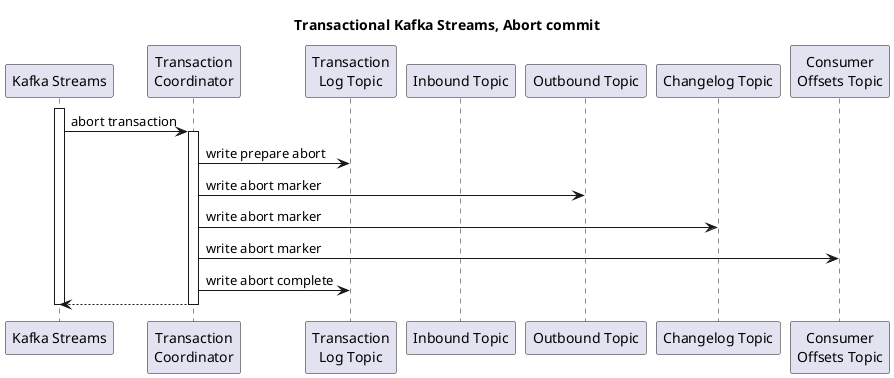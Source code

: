 @startuml

participant kstreams as "Kafka Streams"
participant tcoordinator as "Transaction\nCoordinator"
participant tlogtopic as "Transaction\nLog Topic"
participant intopic as "Inbound Topic"
participant outtopic as "Outbound Topic"
participant changetopic as "Changelog Topic"
participant offsettopic as "Consumer\nOffsets Topic"

title Transactional Kafka Streams, Abort commit

activate kstreams
kstreams -> tcoordinator : abort transaction
activate tcoordinator
tcoordinator -> tlogtopic : write prepare abort
tcoordinator -> outtopic : write abort marker
tcoordinator -> changetopic : write abort marker
tcoordinator -> offsettopic : write abort marker
tcoordinator -> tlogtopic : write abort complete
tcoordinator --> kstreams
deactivate tcoordinator
deactivate kstreams

@enduml
